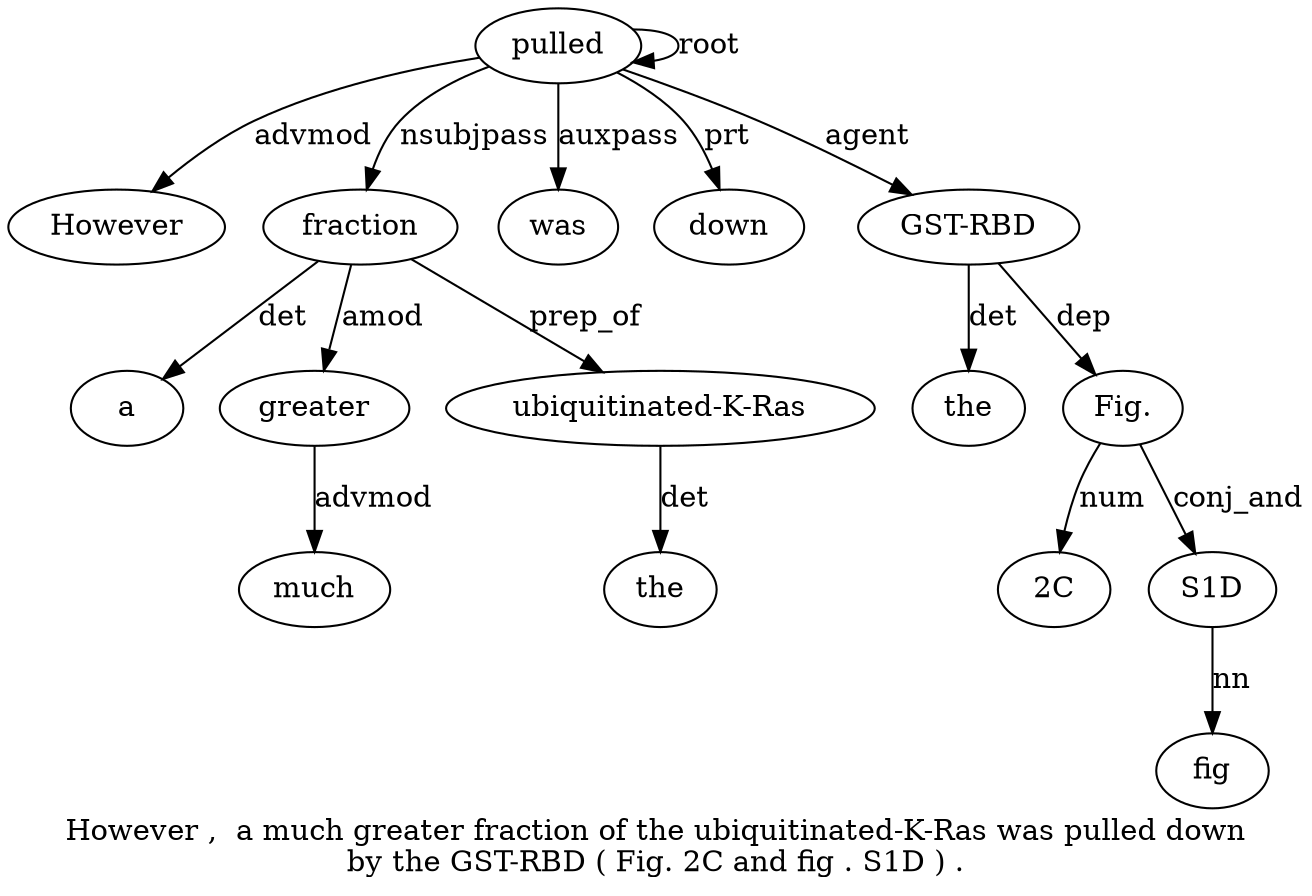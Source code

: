 digraph "However ,  a much greater fraction of the ubiquitinated-K-Ras was pulled down by the GST-RBD ( Fig. 2C and fig . S1D ) ." {
label="However ,  a much greater fraction of the ubiquitinated-K-Ras was pulled down
by the GST-RBD ( Fig. 2C and fig . S1D ) .";
pulled11 [style=filled, fillcolor=white, label=pulled];
However1 [style=filled, fillcolor=white, label=However];
pulled11 -> However1  [label=advmod];
fraction6 [style=filled, fillcolor=white, label=fraction];
a3 [style=filled, fillcolor=white, label=a];
fraction6 -> a3  [label=det];
greater5 [style=filled, fillcolor=white, label=greater];
much4 [style=filled, fillcolor=white, label=much];
greater5 -> much4  [label=advmod];
fraction6 -> greater5  [label=amod];
pulled11 -> fraction6  [label=nsubjpass];
"ubiquitinated-K-Ras9" [style=filled, fillcolor=white, label="ubiquitinated-K-Ras"];
the8 [style=filled, fillcolor=white, label=the];
"ubiquitinated-K-Ras9" -> the8  [label=det];
fraction6 -> "ubiquitinated-K-Ras9"  [label=prep_of];
was10 [style=filled, fillcolor=white, label=was];
pulled11 -> was10  [label=auxpass];
pulled11 -> pulled11  [label=root];
down12 [style=filled, fillcolor=white, label=down];
pulled11 -> down12  [label=prt];
"GST-RBD15" [style=filled, fillcolor=white, label="GST-RBD"];
the14 [style=filled, fillcolor=white, label=the];
"GST-RBD15" -> the14  [label=det];
pulled11 -> "GST-RBD15"  [label=agent];
"Fig.17" [style=filled, fillcolor=white, label="Fig."];
"GST-RBD15" -> "Fig.17"  [label=dep];
"2C18" [style=filled, fillcolor=white, label="2C"];
"Fig.17" -> "2C18"  [label=num];
S1D22 [style=filled, fillcolor=white, label=S1D];
fig20 [style=filled, fillcolor=white, label=fig];
S1D22 -> fig20  [label=nn];
"Fig.17" -> S1D22  [label=conj_and];
}
